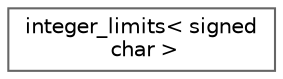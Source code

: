 digraph "Graphical Class Hierarchy"
{
 // LATEX_PDF_SIZE
  bgcolor="transparent";
  edge [fontname=Helvetica,fontsize=10,labelfontname=Helvetica,labelfontsize=10];
  node [fontname=Helvetica,fontsize=10,shape=box,height=0.2,width=0.4];
  rankdir="LR";
  Node0 [id="Node000000",label="integer_limits\< signed\l char \>",height=0.2,width=0.4,color="grey40", fillcolor="white", style="filled",URL="$structinteger__limits.html",tooltip=" "];
}
